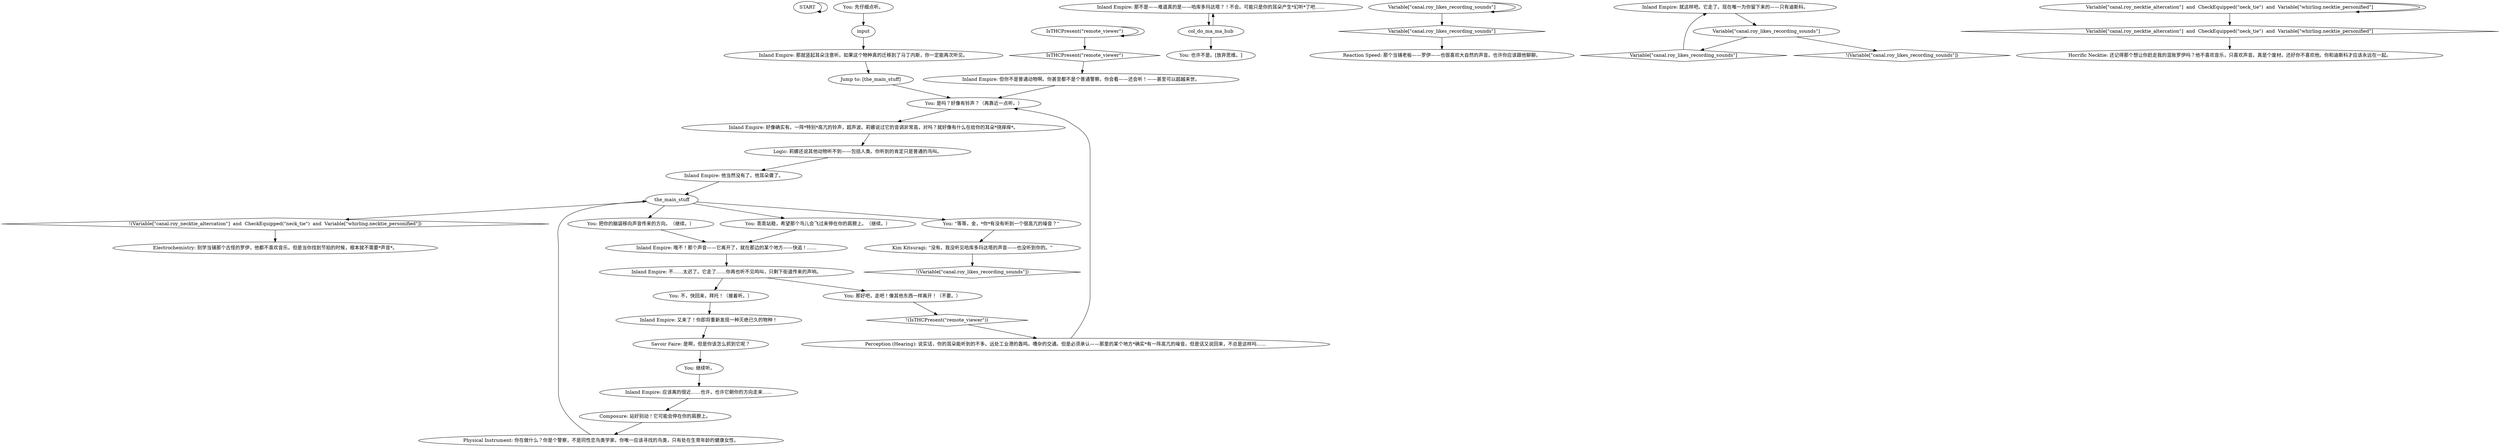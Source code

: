 # PLAZA ORB / col do ma ma daqua afterthought
# Afterthought when Lena has told you about this cryptid.
# ==================================================
digraph G {
	  0 [label="START"];
	  1 [label="input"];
	  2 [label="Inland Empire: 又来了！你即将重新发现一种灭绝已久的物种！"];
	  3 [label="Inland Empire: 那就竖起耳朵注意听。如果这个物种真的迁移到了马丁内斯，你一定能再次听见。"];
	  4 [label="Inland Empire: 那不是——难道真的是——哈库多玛达塔？！不会。可能只是你的耳朵产生*幻听*了吧……"];
	  5 [label="You: 也许不是。[放弃思维。]"];
	  6 [label="You: 是吗？好像有铃声？（再靠近一点听。）"];
	  7 [label="the_main_stuff"];
	  8 [label="Jump to: [the_main_stuff]"];
	  9 [label="Variable[\"canal.roy_likes_recording_sounds\"]"];
	  10 [label="Variable[\"canal.roy_likes_recording_sounds\"]", shape=diamond];
	  11 [label="!(Variable[\"canal.roy_likes_recording_sounds\"])", shape=diamond];
	  12 [label="Inland Empire: 他当然没有了。他耳朵聋了。"];
	  13 [label="IsTHCPresent(\"remote_viewer\")"];
	  14 [label="IsTHCPresent(\"remote_viewer\")", shape=diamond];
	  15 [label="!(IsTHCPresent(\"remote_viewer\"))", shape=diamond];
	  16 [label="Inland Empire: 就这样吧。它走了。现在唯一为你留下来的——只有迪斯科。"];
	  17 [label="Variable[\"canal.roy_necktie_altercation\"]  and  CheckEquipped(\"neck_tie\")  and  Variable[\"whirling.necktie_personified\"]"];
	  18 [label="Variable[\"canal.roy_necktie_altercation\"]  and  CheckEquipped(\"neck_tie\")  and  Variable[\"whirling.necktie_personified\"]", shape=diamond];
	  19 [label="!(Variable[\"canal.roy_necktie_altercation\"]  and  CheckEquipped(\"neck_tie\")  and  Variable[\"whirling.necktie_personified\"])", shape=diamond];
	  20 [label="You: 先仔细点听。"];
	  21 [label="col_do_ma_ma_hub"];
	  22 [label="Composure: 站好别动！它可能会停在你的肩膀上。"];
	  23 [label="Physical Instrument: 你在做什么？你是个警察，不是同性恋鸟类学家。你唯一应该寻找的鸟类，只有处在生育年龄的健康女性。"];
	  24 [label="Reaction Speed: 那个当铺老板——罗伊——也很喜欢大自然的声音。也许你应该跟他聊聊。"];
	  25 [label="You: “等等，金，*你*有没有听到一个很高亢的噪音？”"];
	  26 [label="You: 那好吧，走吧！像其他东西一样离开！（不要。）"];
	  27 [label="Inland Empire: 好像确实有。一阵*特别*高亢的铃声，超声波。莉娜说过它的音调非常高，对吗？就好像有什么在给你的耳朵*挠痒痒*。"];
	  28 [label="You: 乖乖站稳，希望那个鸟儿会飞过来停在你的肩膀上。（继续。）"];
	  29 [label="Variable[\"canal.roy_likes_recording_sounds\"]"];
	  30 [label="Variable[\"canal.roy_likes_recording_sounds\"]", shape=diamond];
	  31 [label="!(Variable[\"canal.roy_likes_recording_sounds\"])", shape=diamond];
	  32 [label="Inland Empire: 应该离的很近……也许，也许它朝你的方向走来……"];
	  33 [label="Electrochemistry: 别学当铺那个古怪的罗伊，他都不喜欢音乐。但是当你找到节拍的时候，根本就不需要*声音*。"];
	  34 [label="Perception (Hearing): 说实话，你的耳朵能听到的不多。远处工业港的轰鸣。嘈杂的交通。但是必须承认——那里的某个地方*确实*有一阵高亢的噪音。但是话又说回来，不总是这样吗……"];
	  35 [label="Savoir Faire: 是啊，但是你该怎么抓到它呢？"];
	  36 [label="Inland Empire: 哦不！那个声音——它离开了，就在那边的某个地方——快追！……"];
	  37 [label="Horrific Necktie: 还记得那个想让你赶走我的混账罗伊吗？他不喜欢音乐，只喜欢声音。真是个废材。还好你不喜欢他。你和迪斯科才应该永远在一起。"];
	  38 [label="Kim Kitsuragi: “没有。我没听见哈库多玛达塔的声音——也没听到你的。”"];
	  39 [label="Inland Empire: 但你不是普通动物啊。你甚至都不是个普通警察。你会看——还会听！——甚至可以超越来世。"];
	  40 [label="You: 把你的脑袋移向声音传来的方向。（继续。）"];
	  41 [label="Inland Empire: 不……太迟了。它走了……你再也听不见鸣叫，只剩下街道传来的声响。"];
	  42 [label="Logic: 莉娜还说其他动物听不到——包括人类。你听到的肯定只是普通的鸟叫。"];
	  43 [label="You: 继续听。"];
	  44 [label="You: 不，快回来，拜托！（接着听。）"];
	  0 -> 0
	  1 -> 3
	  2 -> 35
	  3 -> 8
	  4 -> 21
	  6 -> 27
	  7 -> 40
	  7 -> 25
	  7 -> 19
	  7 -> 28
	  8 -> 6
	  9 -> 9
	  9 -> 10
	  10 -> 24
	  12 -> 7
	  13 -> 13
	  13 -> 14
	  14 -> 39
	  15 -> 34
	  16 -> 29
	  17 -> 17
	  17 -> 18
	  18 -> 37
	  19 -> 33
	  20 -> 1
	  21 -> 4
	  21 -> 5
	  22 -> 23
	  23 -> 7
	  25 -> 38
	  26 -> 15
	  27 -> 42
	  28 -> 36
	  29 -> 30
	  29 -> 31
	  30 -> 16
	  32 -> 22
	  34 -> 6
	  35 -> 43
	  36 -> 41
	  38 -> 11
	  39 -> 6
	  40 -> 36
	  41 -> 26
	  41 -> 44
	  42 -> 12
	  43 -> 32
	  44 -> 2
}

